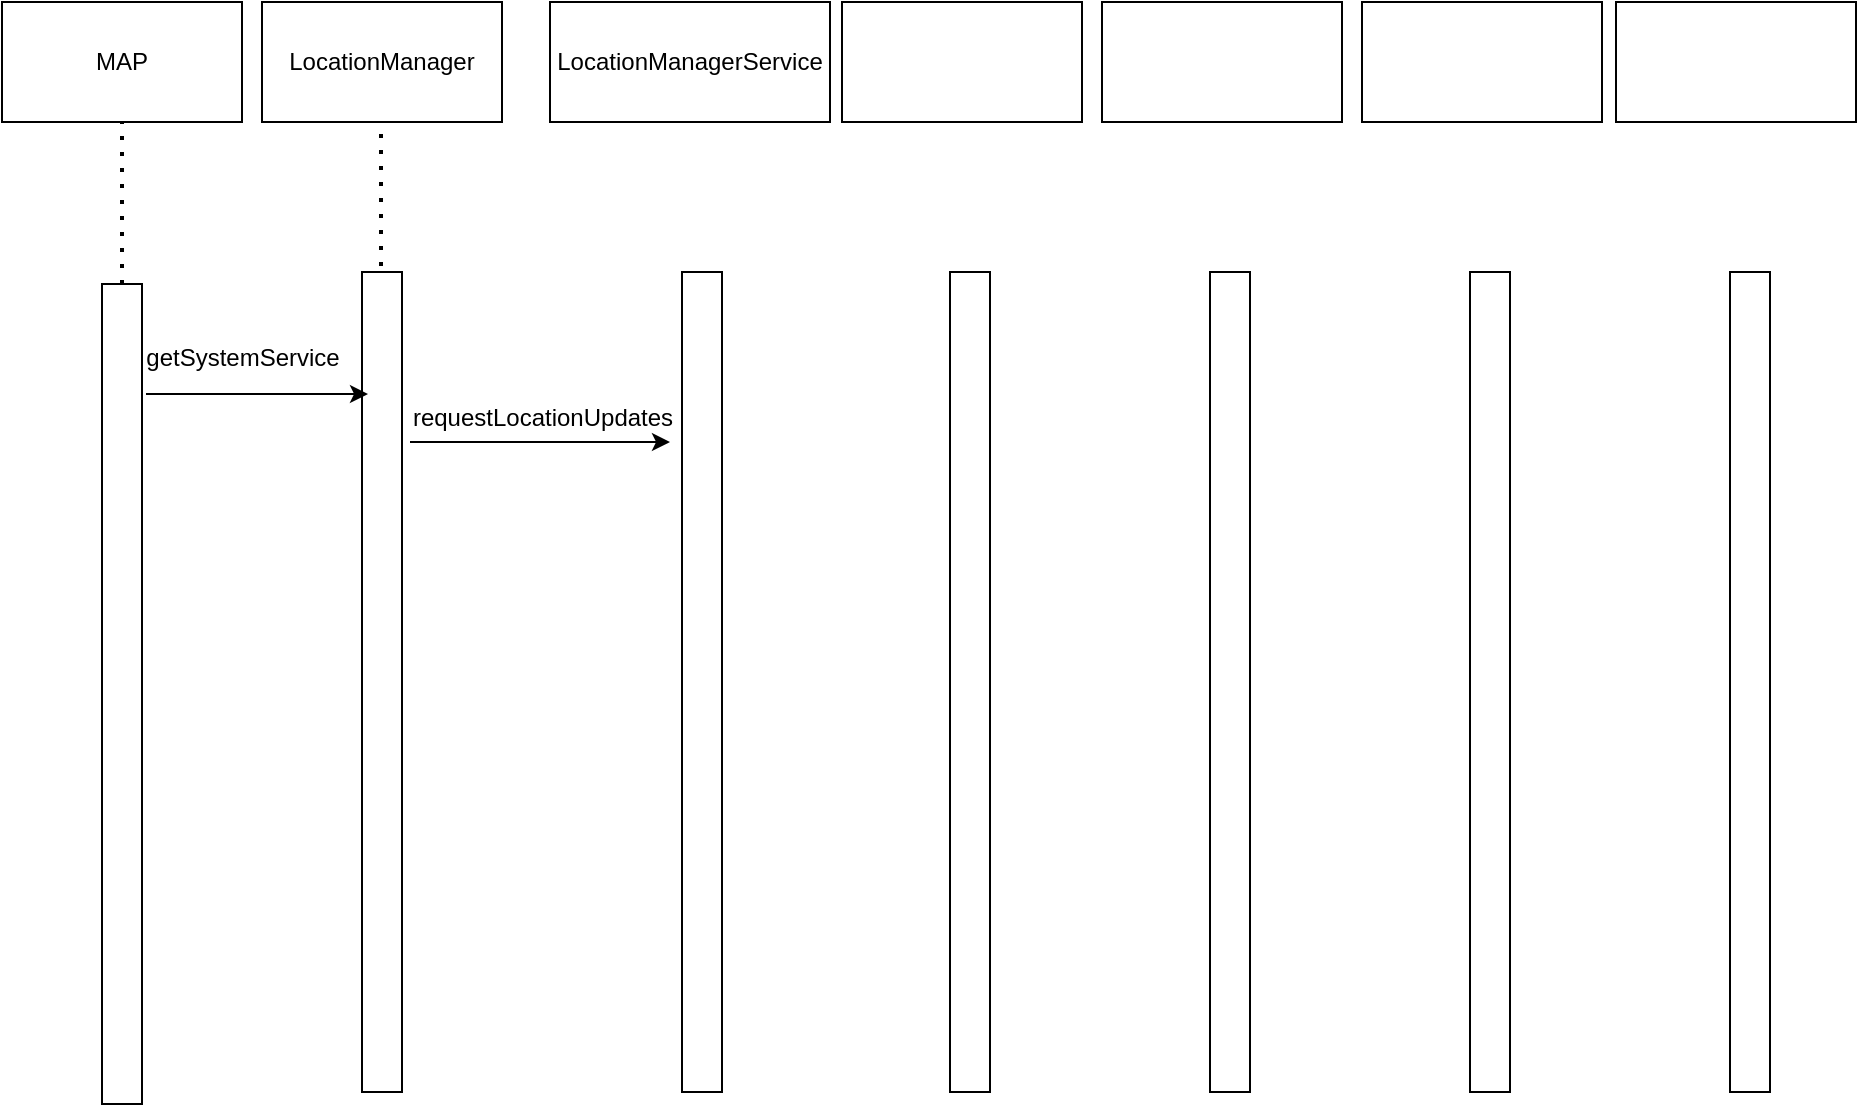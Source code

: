 <mxfile version="20.3.7" type="github">
  <diagram id="R5M0EQiT70jFXRIH_B0B" name="第 1 页">
    <mxGraphModel dx="1422" dy="705" grid="1" gridSize="10" guides="1" tooltips="1" connect="1" arrows="1" fold="1" page="1" pageScale="1" pageWidth="827" pageHeight="1169" math="0" shadow="0">
      <root>
        <mxCell id="0" />
        <mxCell id="1" parent="0" />
        <mxCell id="CG5CflsM_ie-T5YU8wLy-7" value="MAP" style="rounded=0;whiteSpace=wrap;html=1;" vertex="1" parent="1">
          <mxGeometry x="36" y="40" width="120" height="60" as="geometry" />
        </mxCell>
        <mxCell id="CG5CflsM_ie-T5YU8wLy-8" value="LocationManager" style="rounded=0;whiteSpace=wrap;html=1;" vertex="1" parent="1">
          <mxGeometry x="166" y="40" width="120" height="60" as="geometry" />
        </mxCell>
        <mxCell id="CG5CflsM_ie-T5YU8wLy-9" value="LocationManagerService" style="rounded=0;whiteSpace=wrap;html=1;" vertex="1" parent="1">
          <mxGeometry x="310" y="40" width="140" height="60" as="geometry" />
        </mxCell>
        <mxCell id="CG5CflsM_ie-T5YU8wLy-10" value="" style="rounded=0;whiteSpace=wrap;html=1;" vertex="1" parent="1">
          <mxGeometry x="456" y="40" width="120" height="60" as="geometry" />
        </mxCell>
        <mxCell id="CG5CflsM_ie-T5YU8wLy-11" value="" style="rounded=0;whiteSpace=wrap;html=1;" vertex="1" parent="1">
          <mxGeometry x="586" y="40" width="120" height="60" as="geometry" />
        </mxCell>
        <mxCell id="CG5CflsM_ie-T5YU8wLy-12" value="" style="rounded=0;whiteSpace=wrap;html=1;" vertex="1" parent="1">
          <mxGeometry x="716" y="40" width="120" height="60" as="geometry" />
        </mxCell>
        <mxCell id="CG5CflsM_ie-T5YU8wLy-13" value="" style="rounded=0;whiteSpace=wrap;html=1;" vertex="1" parent="1">
          <mxGeometry x="843" y="40" width="120" height="60" as="geometry" />
        </mxCell>
        <mxCell id="CG5CflsM_ie-T5YU8wLy-15" value="" style="rounded=0;whiteSpace=wrap;html=1;horizontal=0;" vertex="1" parent="1">
          <mxGeometry x="86" y="181" width="20" height="410" as="geometry" />
        </mxCell>
        <mxCell id="CG5CflsM_ie-T5YU8wLy-18" value="" style="endArrow=none;dashed=1;html=1;dashPattern=1 3;strokeWidth=2;rounded=0;entryX=0.5;entryY=1;entryDx=0;entryDy=0;exitX=0.5;exitY=0;exitDx=0;exitDy=0;exitPerimeter=0;" edge="1" parent="1" source="CG5CflsM_ie-T5YU8wLy-15" target="CG5CflsM_ie-T5YU8wLy-7">
          <mxGeometry width="50" height="50" relative="1" as="geometry">
            <mxPoint x="86" y="180" as="sourcePoint" />
            <mxPoint x="106" y="110" as="targetPoint" />
          </mxGeometry>
        </mxCell>
        <mxCell id="CG5CflsM_ie-T5YU8wLy-19" value="" style="endArrow=none;dashed=1;html=1;dashPattern=1 3;strokeWidth=2;rounded=0;entryX=0.5;entryY=1;entryDx=0;entryDy=0;exitX=0.5;exitY=0;exitDx=0;exitDy=0;exitPerimeter=0;" edge="1" parent="1">
          <mxGeometry width="50" height="50" relative="1" as="geometry">
            <mxPoint x="225.5" y="180" as="sourcePoint" />
            <mxPoint x="225.5" y="100" as="targetPoint" />
          </mxGeometry>
        </mxCell>
        <mxCell id="CG5CflsM_ie-T5YU8wLy-20" value="" style="rounded=0;whiteSpace=wrap;html=1;horizontal=0;" vertex="1" parent="1">
          <mxGeometry x="216" y="175" width="20" height="410" as="geometry" />
        </mxCell>
        <mxCell id="CG5CflsM_ie-T5YU8wLy-23" value="getSystemService" style="text;html=1;resizable=0;autosize=1;align=center;verticalAlign=middle;points=[];fillColor=none;strokeColor=none;rounded=0;" vertex="1" parent="1">
          <mxGeometry x="96" y="203" width="120" height="30" as="geometry" />
        </mxCell>
        <mxCell id="CG5CflsM_ie-T5YU8wLy-24" value="" style="endArrow=classic;html=1;rounded=0;exitX=1.1;exitY=0.134;exitDx=0;exitDy=0;exitPerimeter=0;entryX=1.025;entryY=1.1;entryDx=0;entryDy=0;entryPerimeter=0;" edge="1" parent="1" source="CG5CflsM_ie-T5YU8wLy-15" target="CG5CflsM_ie-T5YU8wLy-23">
          <mxGeometry width="50" height="50" relative="1" as="geometry">
            <mxPoint x="131" y="280" as="sourcePoint" />
            <mxPoint x="181" y="230" as="targetPoint" />
          </mxGeometry>
        </mxCell>
        <mxCell id="CG5CflsM_ie-T5YU8wLy-25" value="" style="rounded=0;whiteSpace=wrap;html=1;horizontal=0;" vertex="1" parent="1">
          <mxGeometry x="376" y="175" width="20" height="410" as="geometry" />
        </mxCell>
        <mxCell id="CG5CflsM_ie-T5YU8wLy-26" value="" style="rounded=0;whiteSpace=wrap;html=1;horizontal=0;" vertex="1" parent="1">
          <mxGeometry x="510" y="175" width="20" height="410" as="geometry" />
        </mxCell>
        <mxCell id="CG5CflsM_ie-T5YU8wLy-27" value="" style="rounded=0;whiteSpace=wrap;html=1;horizontal=0;" vertex="1" parent="1">
          <mxGeometry x="640" y="175" width="20" height="410" as="geometry" />
        </mxCell>
        <mxCell id="CG5CflsM_ie-T5YU8wLy-28" value="" style="rounded=0;whiteSpace=wrap;html=1;horizontal=0;" vertex="1" parent="1">
          <mxGeometry x="770" y="175" width="20" height="410" as="geometry" />
        </mxCell>
        <mxCell id="CG5CflsM_ie-T5YU8wLy-29" value="" style="rounded=0;whiteSpace=wrap;html=1;horizontal=0;" vertex="1" parent="1">
          <mxGeometry x="900" y="175" width="20" height="410" as="geometry" />
        </mxCell>
        <mxCell id="CG5CflsM_ie-T5YU8wLy-30" value="requestLocationUpdates" style="text;html=1;resizable=0;autosize=1;align=center;verticalAlign=middle;points=[];fillColor=none;strokeColor=none;rounded=0;" vertex="1" parent="1">
          <mxGeometry x="231" y="233" width="150" height="30" as="geometry" />
        </mxCell>
        <mxCell id="CG5CflsM_ie-T5YU8wLy-31" value="" style="endArrow=classic;html=1;rounded=0;" edge="1" parent="1">
          <mxGeometry width="50" height="50" relative="1" as="geometry">
            <mxPoint x="240" y="260" as="sourcePoint" />
            <mxPoint x="370" y="260" as="targetPoint" />
          </mxGeometry>
        </mxCell>
      </root>
    </mxGraphModel>
  </diagram>
</mxfile>
